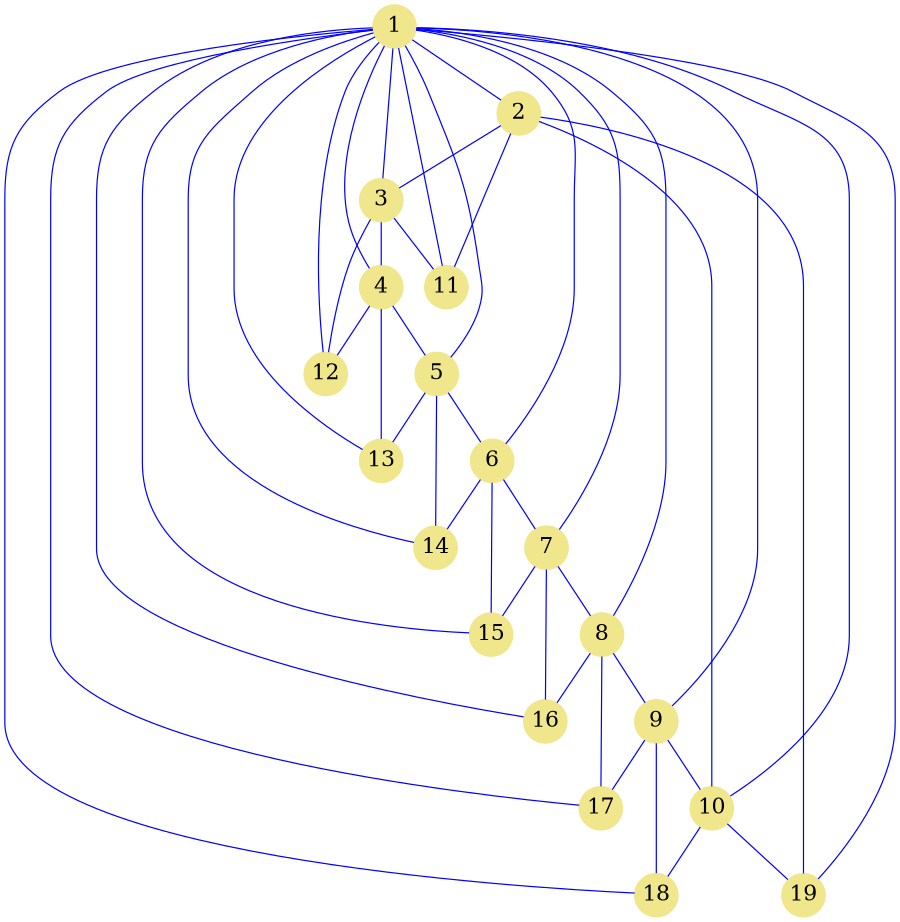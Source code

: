 graph "graph.dot" {

   size="6.0,7.0";

node [shape=circle,fixedsize=true,style=filled,
      color="khaki",fontcolor="black",fontsize=18];

   1  [label="1", pos="0.511091,0.495758"];
   2  [label="2", pos="0.827608,0.736351"];
   3  [label="3", pos="0.598912,0.883493"];
   4  [label="4", pos="0.329140,0.849206"];
   5  [label="5", pos="0.144524,0.649536"];
   6  [label="6", pos="0.131444,0.377911"];
   7  [label="7", pos="0.296022,0.161426"];
   8  [label="8", pos="0.561249,0.101375"];
   9  [label="9", pos="0.803026,0.225860"];
  10  [label="10", pos="0.908219,0.476632"];
  11  [label="11", pos="0.786159,0.923226"];
  12  [label="12", pos="0.447041,1.000000"];
  13  [label="13", pos="0.137913,0.840835"];
  14  [label="14", pos="0.003415,0.520203"];
  15  [label="15", pos="0.106481,0.188132"];
  16  [label="16", pos="0.398885,0.000000"];
  17  [label="17", pos="0.743811,0.043836"];
  18  [label="18", pos="0.979862,0.299131"];
  19  [label="19", pos="0.996585,0.646429"];

edge [color="blue"];

   1  --   2;
   1  --   3;
   1  --   4;
   1  --   5;
   1  --   6;
   1  --   7;
   1  --   8;
   1  --   9;
   1  --  10;
   1  --  11;
   1  --  12;
   1  --  13;
   1  --  14;
   1  --  15;
   1  --  16;
   1  --  17;
   1  --  18;
   1  --  19;
   2  --   3;
   2  --  10;
   2  --  11;
   2  --  19;
   3  --   4;
   3  --  11;
   3  --  12;
   4  --   5;
   4  --  12;
   4  --  13;
   5  --   6;
   5  --  13;
   5  --  14;
   6  --   7;
   6  --  14;
   6  --  15;
   7  --   8;
   7  --  15;
   7  --  16;
   8  --   9;
   8  --  16;
   8  --  17;
   9  --  10;
   9  --  17;
   9  --  18;
  10  --  18;
  10  --  19;

}
